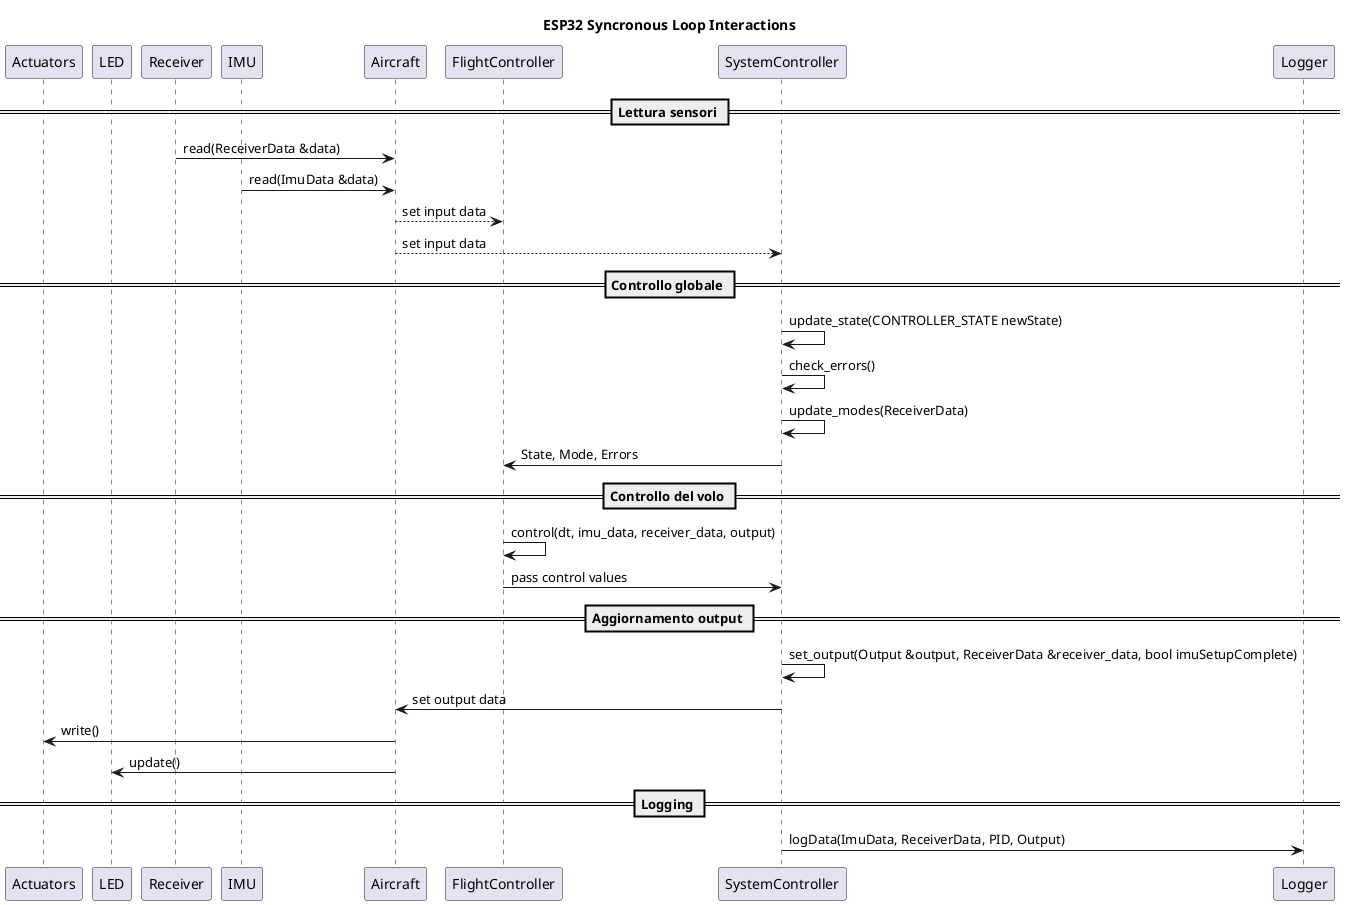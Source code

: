 @startuml esp32_interactions

title ESP32 Syncronous Loop Interactions

participant "Actuators" as Actuator
participant "LED" as LED
participant "Receiver" as Receiver
participant "IMU" as IMU
participant "Aircraft" as Aircraft
participant "FlightController" as FlightController
participant "SystemController" as SystemController
participant "Logger" as Logger

== Lettura sensori ==
Receiver -> Aircraft : read(ReceiverData &data)
IMU -> Aircraft : read(ImuData &data)
Aircraft --> FlightController : set input data
Aircraft --> SystemController : set input data

== Controllo globale ==
SystemController -> SystemController : update_state(CONTROLLER_STATE newState)
SystemController -> SystemController : check_errors()
SystemController -> SystemController : update_modes(ReceiverData)
SystemController -> FlightController : State, Mode, Errors

== Controllo del volo ==
FlightController -> FlightController : control(dt, imu_data, receiver_data, output)
FlightController -> SystemController : pass control values

== Aggiornamento output ==
SystemController -> SystemController : set_output(Output &output, ReceiverData &receiver_data, bool imuSetupComplete)
SystemController -> Aircraft : set output data
Aircraft -> Actuator : write()
Aircraft -> LED : update()

== Logging ==
SystemController -> Logger : logData(ImuData, ReceiverData, PID, Output)

@enduml
